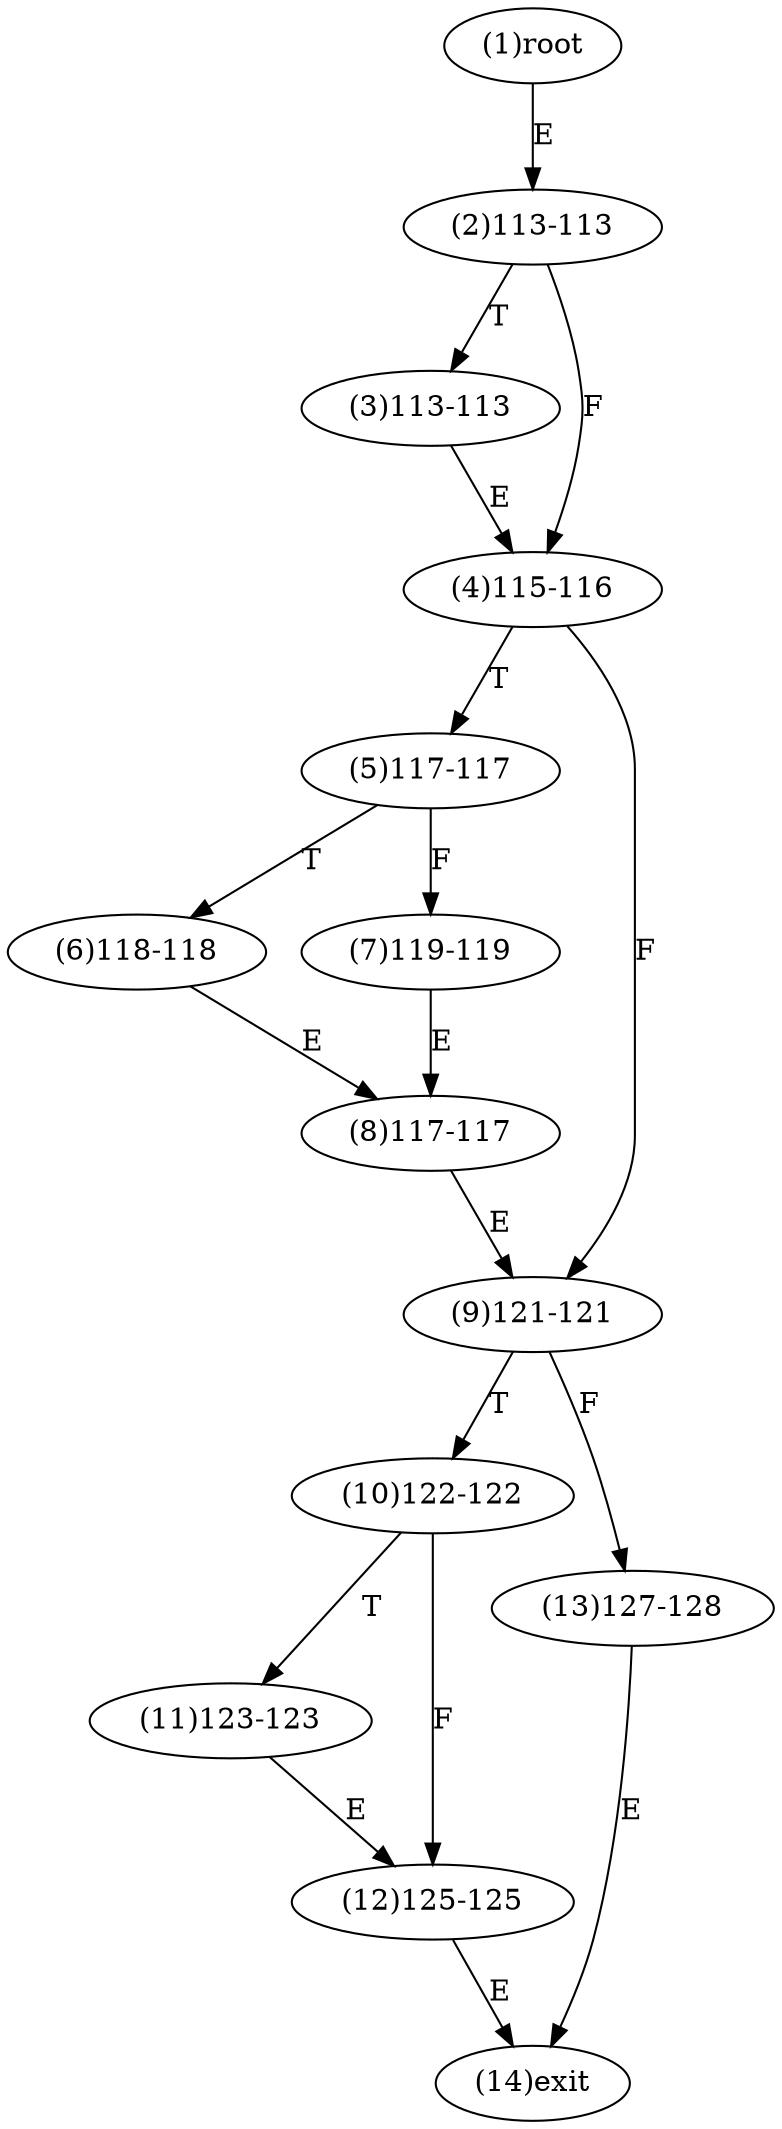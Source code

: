 digraph "" { 
1[ label="(1)root"];
2[ label="(2)113-113"];
3[ label="(3)113-113"];
4[ label="(4)115-116"];
5[ label="(5)117-117"];
6[ label="(6)118-118"];
7[ label="(7)119-119"];
8[ label="(8)117-117"];
9[ label="(9)121-121"];
10[ label="(10)122-122"];
11[ label="(11)123-123"];
12[ label="(12)125-125"];
13[ label="(13)127-128"];
14[ label="(14)exit"];
1->2[ label="E"];
2->4[ label="F"];
2->3[ label="T"];
3->4[ label="E"];
4->9[ label="F"];
4->5[ label="T"];
5->7[ label="F"];
5->6[ label="T"];
6->8[ label="E"];
7->8[ label="E"];
8->9[ label="E"];
9->13[ label="F"];
9->10[ label="T"];
10->12[ label="F"];
10->11[ label="T"];
11->12[ label="E"];
12->14[ label="E"];
13->14[ label="E"];
}